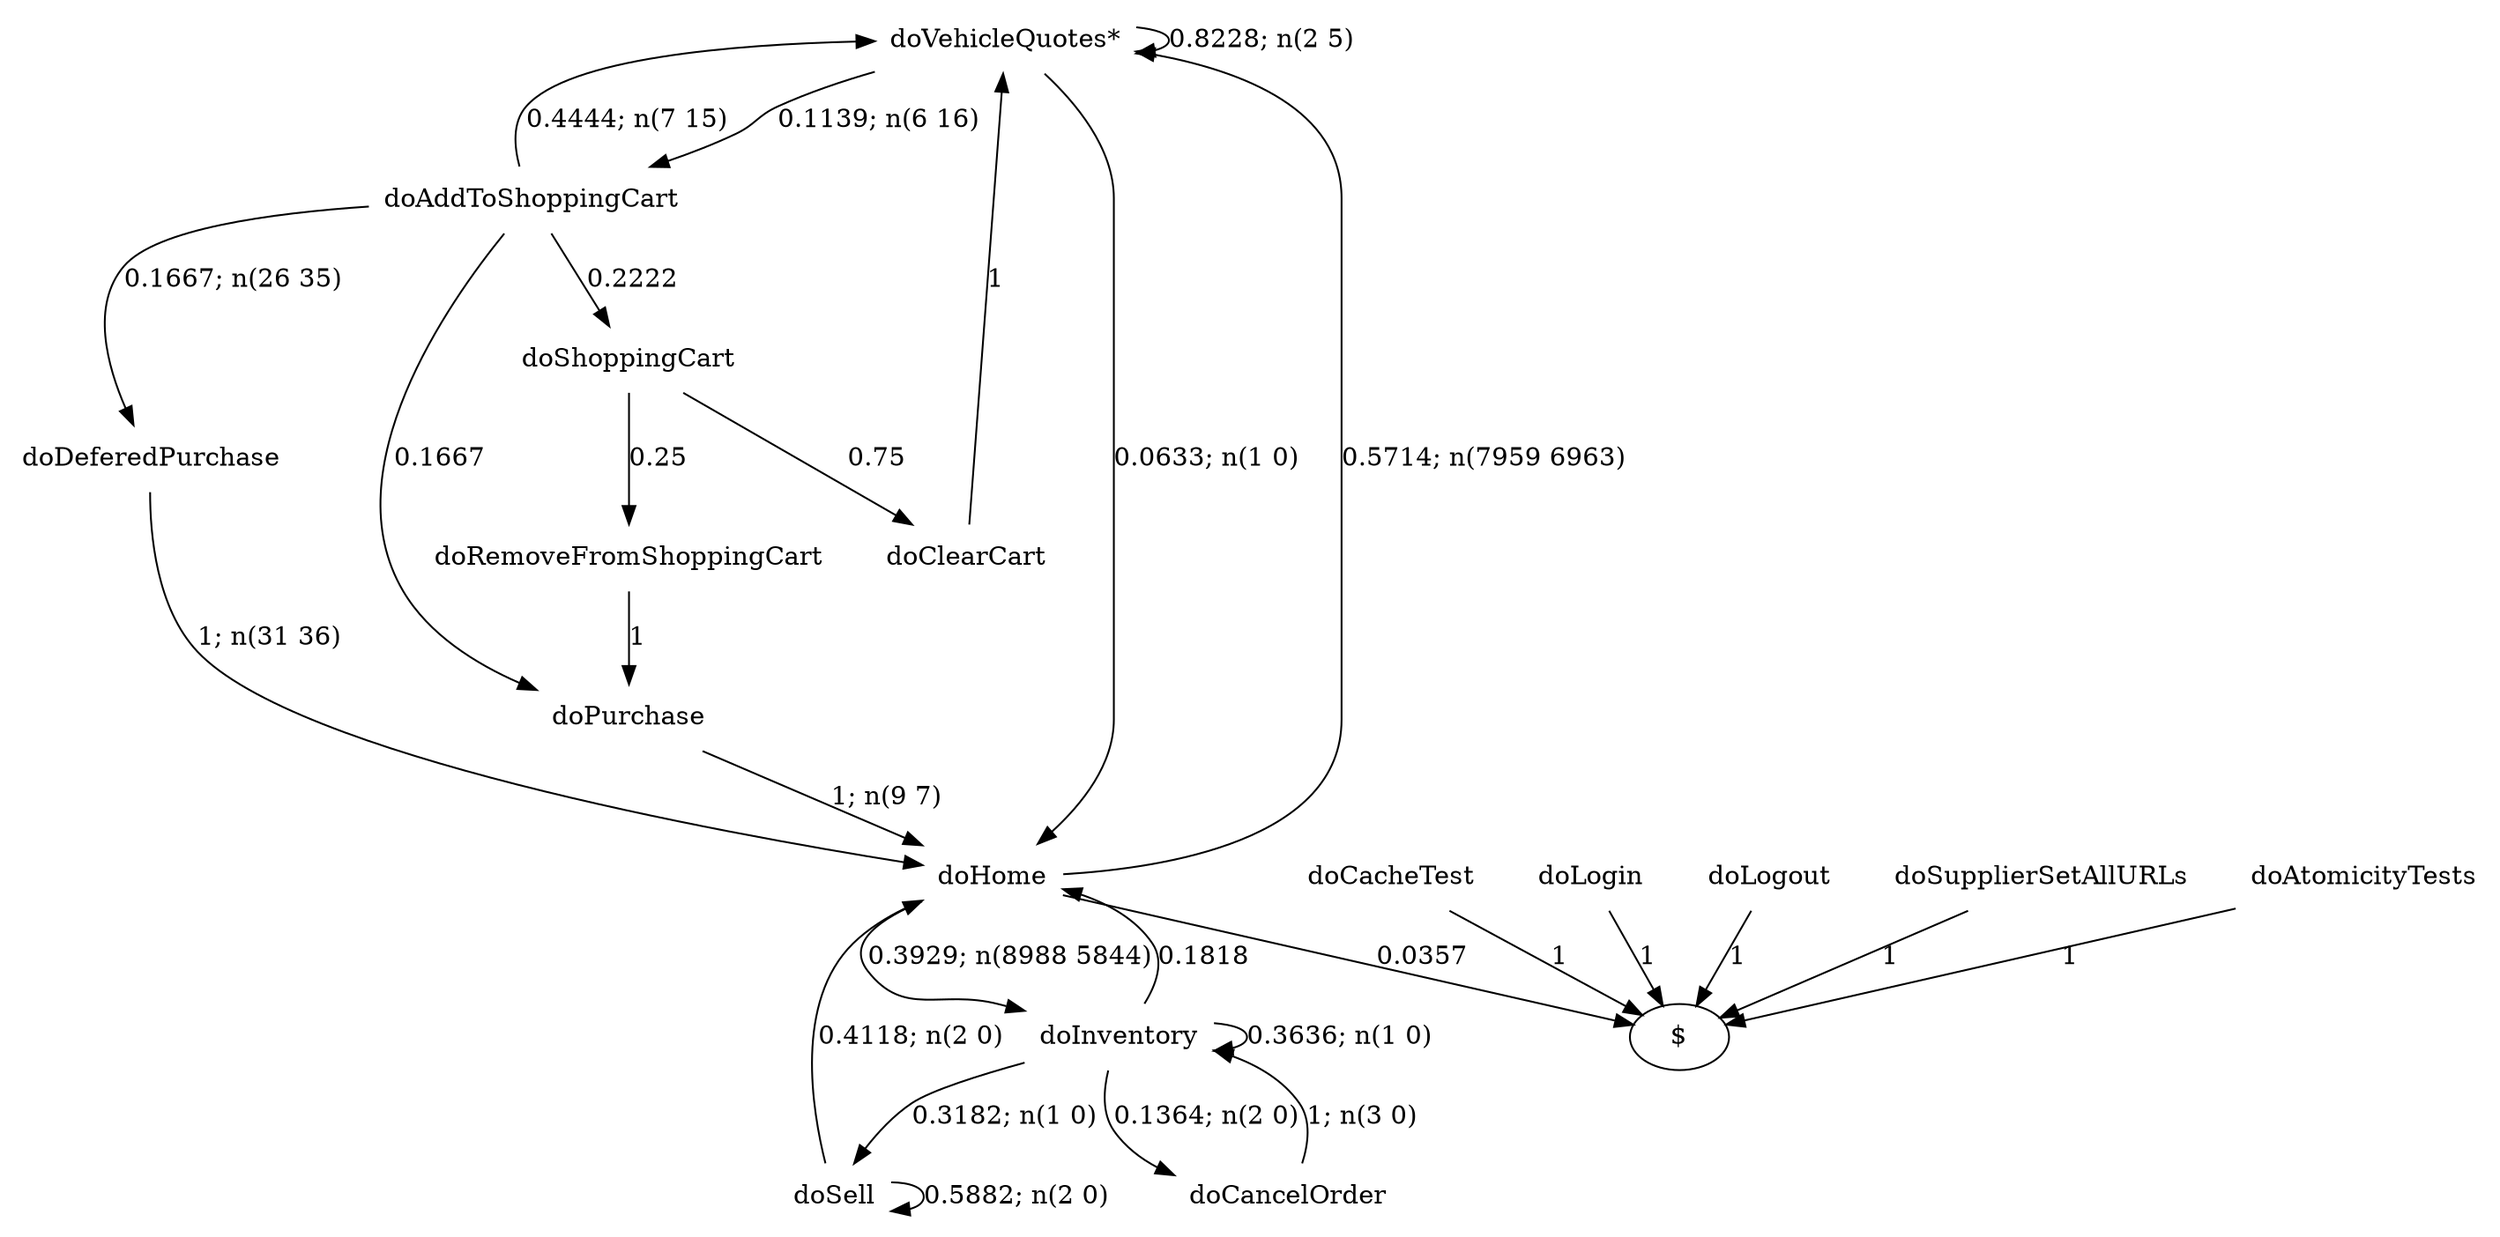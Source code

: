 digraph G {"doVehicleQuotes*" [label="doVehicleQuotes*",shape=none];"doSupplierSetAllURLs" [label="doSupplierSetAllURLs",shape=none];"doAtomicityTests" [label="doAtomicityTests",shape=none];"doCacheTest" [label="doCacheTest",shape=none];"doLogin" [label="doLogin",shape=none];"doAddToShoppingCart" [label="doAddToShoppingCart",shape=none];"doDeferedPurchase" [label="doDeferedPurchase",shape=none];"doHome" [label="doHome",shape=none];"doShoppingCart" [label="doShoppingCart",shape=none];"doClearCart" [label="doClearCart",shape=none];"doPurchase" [label="doPurchase",shape=none];"doInventory" [label="doInventory",shape=none];"doSell" [label="doSell",shape=none];"doLogout" [label="doLogout",shape=none];"doCancelOrder" [label="doCancelOrder",shape=none];"doRemoveFromShoppingCart" [label="doRemoveFromShoppingCart",shape=none];"doVehicleQuotes*"->"doVehicleQuotes*" [style=solid,label="0.8228; n(2 5)"];"doVehicleQuotes*"->"doAddToShoppingCart" [style=solid,label="0.1139; n(6 16)"];"doVehicleQuotes*"->"doHome" [style=solid,label="0.0633; n(1 0)"];"doSupplierSetAllURLs"->"$" [style=solid,label="1"];"doAtomicityTests"->"$" [style=solid,label="1"];"doCacheTest"->"$" [style=solid,label="1"];"doLogin"->"$" [style=solid,label="1"];"doAddToShoppingCart"->"doVehicleQuotes*" [style=solid,label="0.4444; n(7 15)"];"doAddToShoppingCart"->"doDeferedPurchase" [style=solid,label="0.1667; n(26 35)"];"doAddToShoppingCart"->"doShoppingCart" [style=solid,label="0.2222"];"doAddToShoppingCart"->"doPurchase" [style=solid,label="0.1667"];"doDeferedPurchase"->"doHome" [style=solid,label="1; n(31 36)"];"doHome"->"doVehicleQuotes*" [style=solid,label="0.5714; n(7959 6963)"];"doHome"->"doInventory" [style=solid,label="0.3929; n(8988 5844)"];"doHome"->"$" [style=solid,label="0.0357"];"doShoppingCart"->"doClearCart" [style=solid,label="0.75"];"doShoppingCart"->"doRemoveFromShoppingCart" [style=solid,label="0.25"];"doClearCart"->"doVehicleQuotes*" [style=solid,label="1"];"doPurchase"->"doHome" [style=solid,label="1; n(9 7)"];"doInventory"->"doHome" [style=solid,label="0.1818"];"doInventory"->"doInventory" [style=solid,label="0.3636; n(1 0)"];"doInventory"->"doSell" [style=solid,label="0.3182; n(1 0)"];"doInventory"->"doCancelOrder" [style=solid,label="0.1364; n(2 0)"];"doSell"->"doHome" [style=solid,label="0.4118; n(2 0)"];"doSell"->"doSell" [style=solid,label="0.5882; n(2 0)"];"doLogout"->"$" [style=solid,label="1"];"doCancelOrder"->"doInventory" [style=solid,label="1; n(3 0)"];"doRemoveFromShoppingCart"->"doPurchase" [style=solid,label="1"];}